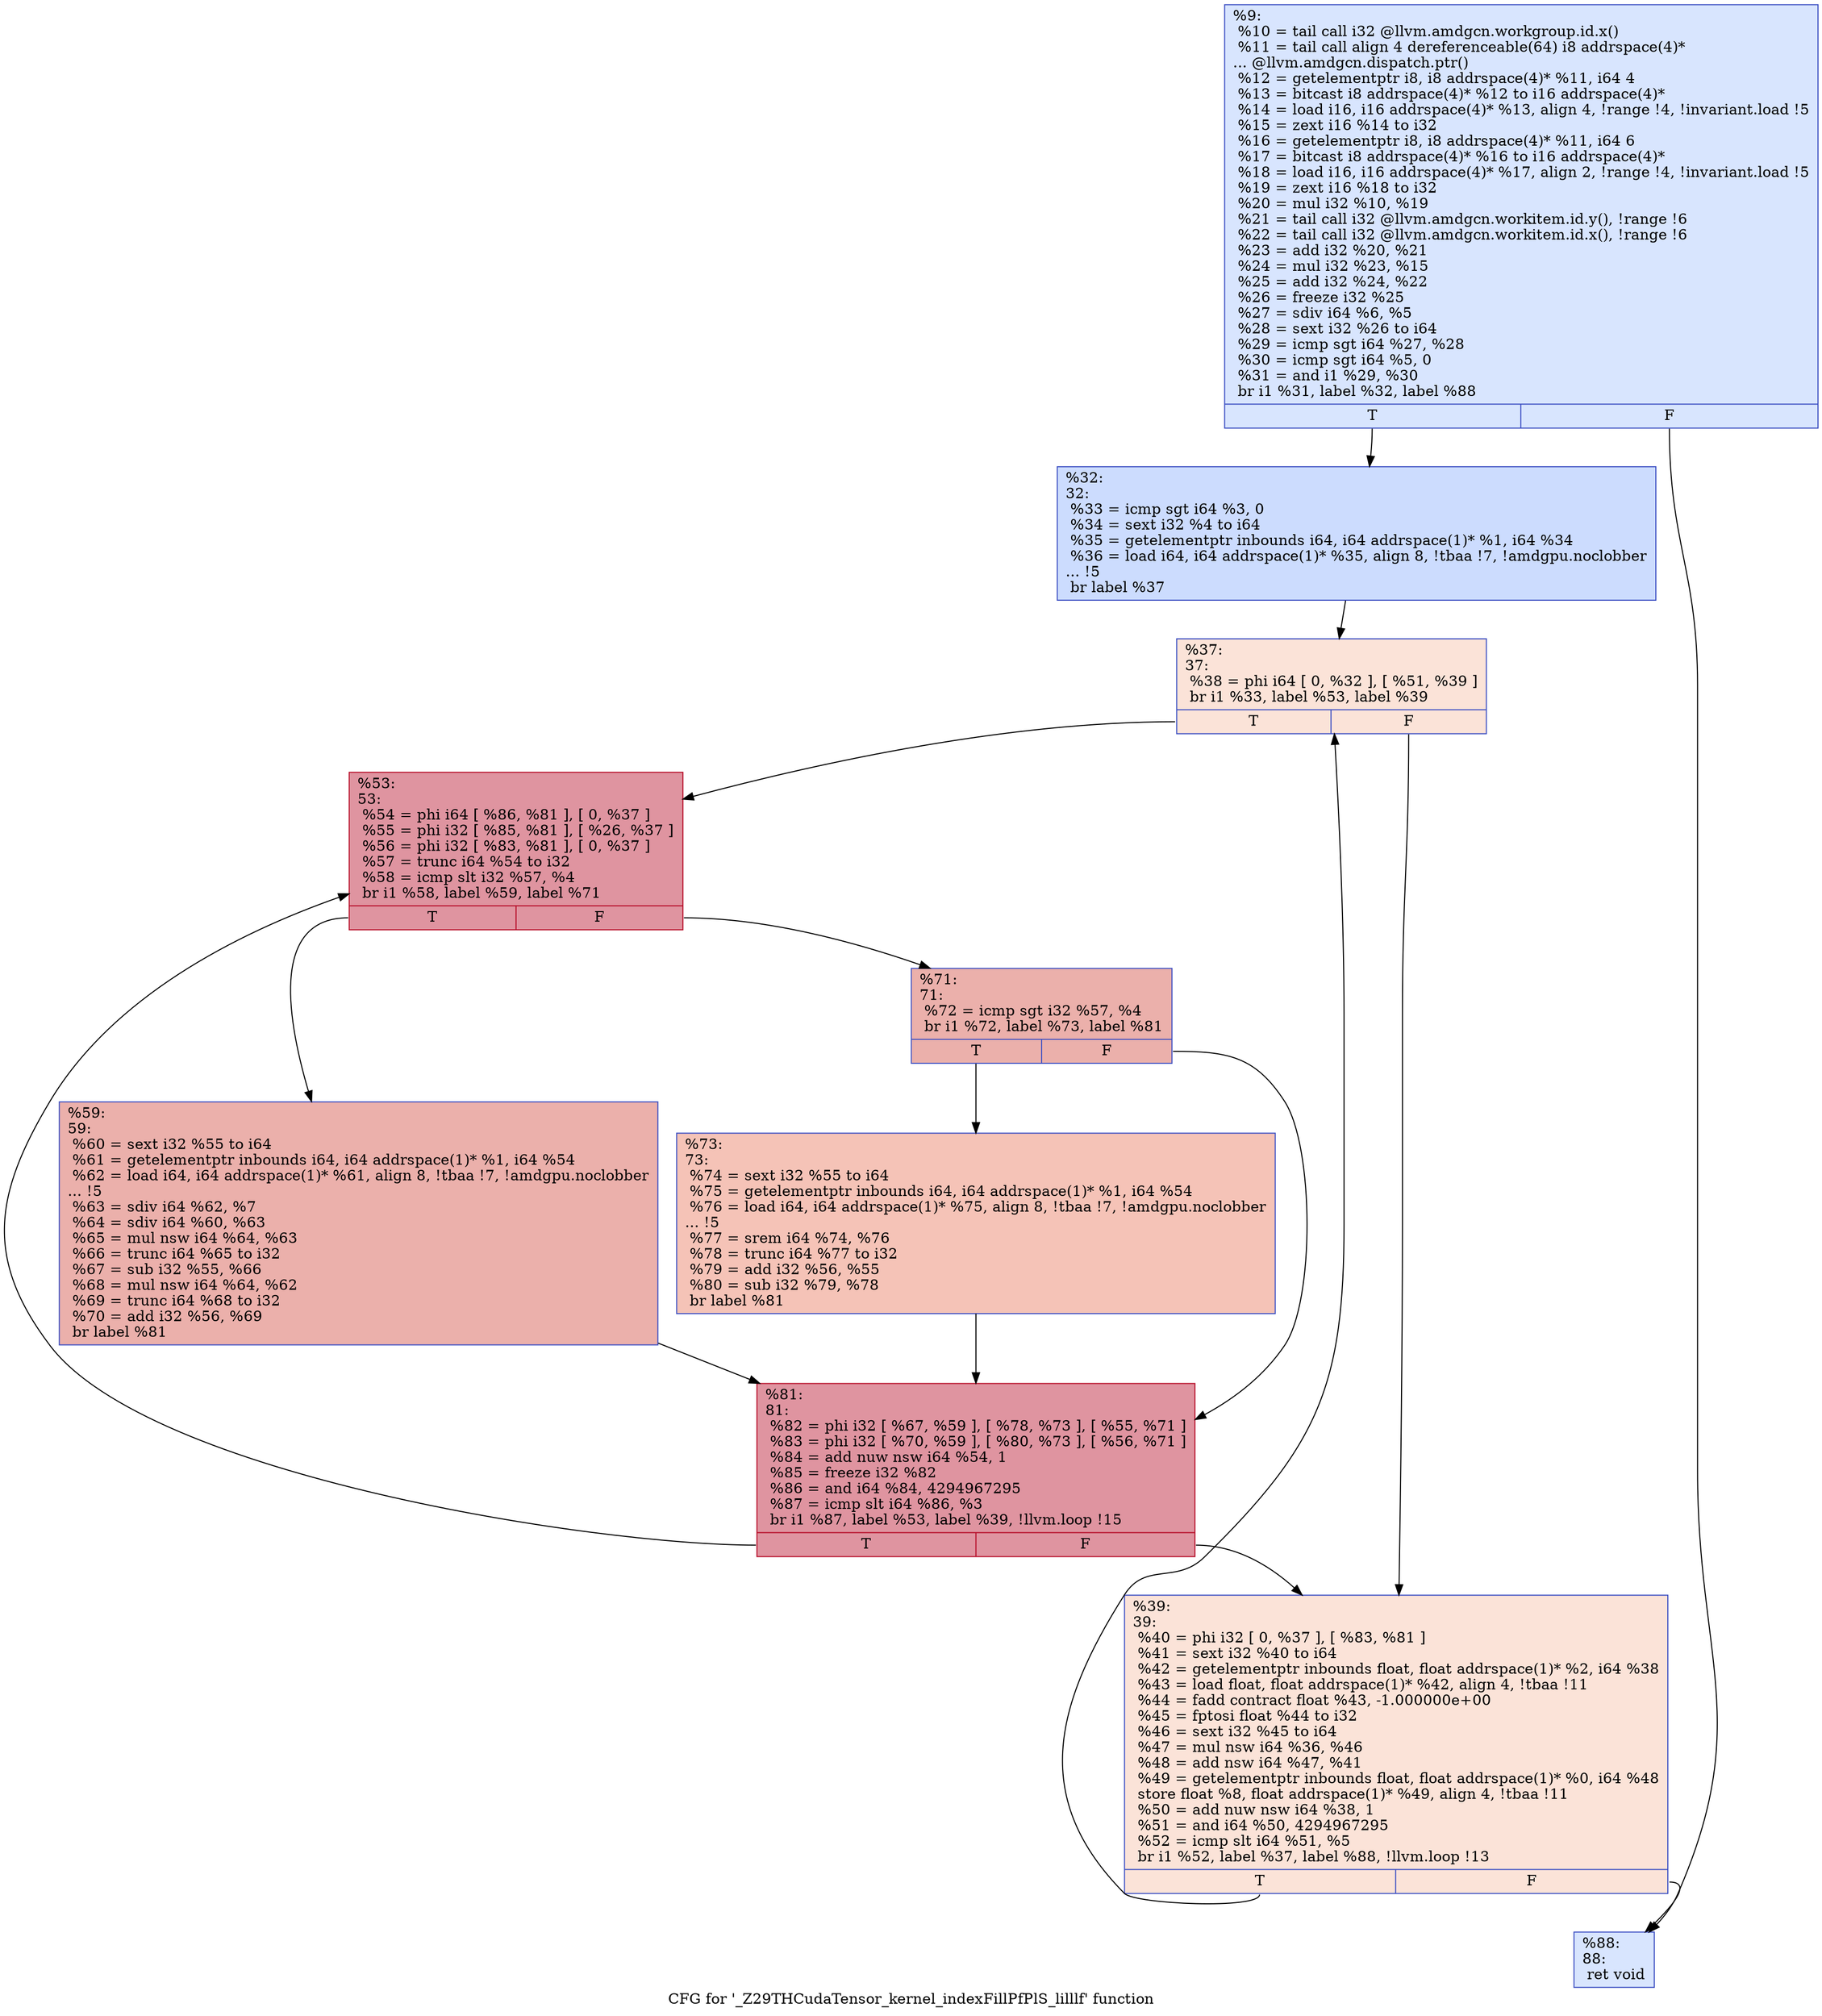 digraph "CFG for '_Z29THCudaTensor_kernel_indexFillPfPlS_lilllf' function" {
	label="CFG for '_Z29THCudaTensor_kernel_indexFillPfPlS_lilllf' function";

	Node0x6414270 [shape=record,color="#3d50c3ff", style=filled, fillcolor="#a7c5fe70",label="{%9:\l  %10 = tail call i32 @llvm.amdgcn.workgroup.id.x()\l  %11 = tail call align 4 dereferenceable(64) i8 addrspace(4)*\l... @llvm.amdgcn.dispatch.ptr()\l  %12 = getelementptr i8, i8 addrspace(4)* %11, i64 4\l  %13 = bitcast i8 addrspace(4)* %12 to i16 addrspace(4)*\l  %14 = load i16, i16 addrspace(4)* %13, align 4, !range !4, !invariant.load !5\l  %15 = zext i16 %14 to i32\l  %16 = getelementptr i8, i8 addrspace(4)* %11, i64 6\l  %17 = bitcast i8 addrspace(4)* %16 to i16 addrspace(4)*\l  %18 = load i16, i16 addrspace(4)* %17, align 2, !range !4, !invariant.load !5\l  %19 = zext i16 %18 to i32\l  %20 = mul i32 %10, %19\l  %21 = tail call i32 @llvm.amdgcn.workitem.id.y(), !range !6\l  %22 = tail call i32 @llvm.amdgcn.workitem.id.x(), !range !6\l  %23 = add i32 %20, %21\l  %24 = mul i32 %23, %15\l  %25 = add i32 %24, %22\l  %26 = freeze i32 %25\l  %27 = sdiv i64 %6, %5\l  %28 = sext i32 %26 to i64\l  %29 = icmp sgt i64 %27, %28\l  %30 = icmp sgt i64 %5, 0\l  %31 = and i1 %29, %30\l  br i1 %31, label %32, label %88\l|{<s0>T|<s1>F}}"];
	Node0x6414270:s0 -> Node0x6418780;
	Node0x6414270:s1 -> Node0x6418810;
	Node0x6418780 [shape=record,color="#3d50c3ff", style=filled, fillcolor="#8caffe70",label="{%32:\l32:                                               \l  %33 = icmp sgt i64 %3, 0\l  %34 = sext i32 %4 to i64\l  %35 = getelementptr inbounds i64, i64 addrspace(1)* %1, i64 %34\l  %36 = load i64, i64 addrspace(1)* %35, align 8, !tbaa !7, !amdgpu.noclobber\l... !5\l  br label %37\l}"];
	Node0x6418780 -> Node0x6418e20;
	Node0x6418e20 [shape=record,color="#3d50c3ff", style=filled, fillcolor="#f6bfa670",label="{%37:\l37:                                               \l  %38 = phi i64 [ 0, %32 ], [ %51, %39 ]\l  br i1 %33, label %53, label %39\l|{<s0>T|<s1>F}}"];
	Node0x6418e20:s0 -> Node0x6419060;
	Node0x6418e20:s1 -> Node0x6418f20;
	Node0x6418f20 [shape=record,color="#3d50c3ff", style=filled, fillcolor="#f6bfa670",label="{%39:\l39:                                               \l  %40 = phi i32 [ 0, %37 ], [ %83, %81 ]\l  %41 = sext i32 %40 to i64\l  %42 = getelementptr inbounds float, float addrspace(1)* %2, i64 %38\l  %43 = load float, float addrspace(1)* %42, align 4, !tbaa !11\l  %44 = fadd contract float %43, -1.000000e+00\l  %45 = fptosi float %44 to i32\l  %46 = sext i32 %45 to i64\l  %47 = mul nsw i64 %36, %46\l  %48 = add nsw i64 %47, %41\l  %49 = getelementptr inbounds float, float addrspace(1)* %0, i64 %48\l  store float %8, float addrspace(1)* %49, align 4, !tbaa !11\l  %50 = add nuw nsw i64 %38, 1\l  %51 = and i64 %50, 4294967295\l  %52 = icmp slt i64 %51, %5\l  br i1 %52, label %37, label %88, !llvm.loop !13\l|{<s0>T|<s1>F}}"];
	Node0x6418f20:s0 -> Node0x6418e20;
	Node0x6418f20:s1 -> Node0x6418810;
	Node0x6419060 [shape=record,color="#b70d28ff", style=filled, fillcolor="#b70d2870",label="{%53:\l53:                                               \l  %54 = phi i64 [ %86, %81 ], [ 0, %37 ]\l  %55 = phi i32 [ %85, %81 ], [ %26, %37 ]\l  %56 = phi i32 [ %83, %81 ], [ 0, %37 ]\l  %57 = trunc i64 %54 to i32\l  %58 = icmp slt i32 %57, %4\l  br i1 %58, label %59, label %71\l|{<s0>T|<s1>F}}"];
	Node0x6419060:s0 -> Node0x641b160;
	Node0x6419060:s1 -> Node0x641b1f0;
	Node0x641b160 [shape=record,color="#3d50c3ff", style=filled, fillcolor="#d24b4070",label="{%59:\l59:                                               \l  %60 = sext i32 %55 to i64\l  %61 = getelementptr inbounds i64, i64 addrspace(1)* %1, i64 %54\l  %62 = load i64, i64 addrspace(1)* %61, align 8, !tbaa !7, !amdgpu.noclobber\l... !5\l  %63 = sdiv i64 %62, %7\l  %64 = sdiv i64 %60, %63\l  %65 = mul nsw i64 %64, %63\l  %66 = trunc i64 %65 to i32\l  %67 = sub i32 %55, %66\l  %68 = mul nsw i64 %64, %62\l  %69 = trunc i64 %68 to i32\l  %70 = add i32 %56, %69\l  br label %81\l}"];
	Node0x641b160 -> Node0x6419200;
	Node0x641b1f0 [shape=record,color="#3d50c3ff", style=filled, fillcolor="#d24b4070",label="{%71:\l71:                                               \l  %72 = icmp sgt i32 %57, %4\l  br i1 %72, label %73, label %81\l|{<s0>T|<s1>F}}"];
	Node0x641b1f0:s0 -> Node0x641c210;
	Node0x641b1f0:s1 -> Node0x6419200;
	Node0x641c210 [shape=record,color="#3d50c3ff", style=filled, fillcolor="#e8765c70",label="{%73:\l73:                                               \l  %74 = sext i32 %55 to i64\l  %75 = getelementptr inbounds i64, i64 addrspace(1)* %1, i64 %54\l  %76 = load i64, i64 addrspace(1)* %75, align 8, !tbaa !7, !amdgpu.noclobber\l... !5\l  %77 = srem i64 %74, %76\l  %78 = trunc i64 %77 to i32\l  %79 = add i32 %56, %55\l  %80 = sub i32 %79, %78\l  br label %81\l}"];
	Node0x641c210 -> Node0x6419200;
	Node0x6419200 [shape=record,color="#b70d28ff", style=filled, fillcolor="#b70d2870",label="{%81:\l81:                                               \l  %82 = phi i32 [ %67, %59 ], [ %78, %73 ], [ %55, %71 ]\l  %83 = phi i32 [ %70, %59 ], [ %80, %73 ], [ %56, %71 ]\l  %84 = add nuw nsw i64 %54, 1\l  %85 = freeze i32 %82\l  %86 = and i64 %84, 4294967295\l  %87 = icmp slt i64 %86, %3\l  br i1 %87, label %53, label %39, !llvm.loop !15\l|{<s0>T|<s1>F}}"];
	Node0x6419200:s0 -> Node0x6419060;
	Node0x6419200:s1 -> Node0x6418f20;
	Node0x6418810 [shape=record,color="#3d50c3ff", style=filled, fillcolor="#a7c5fe70",label="{%88:\l88:                                               \l  ret void\l}"];
}
